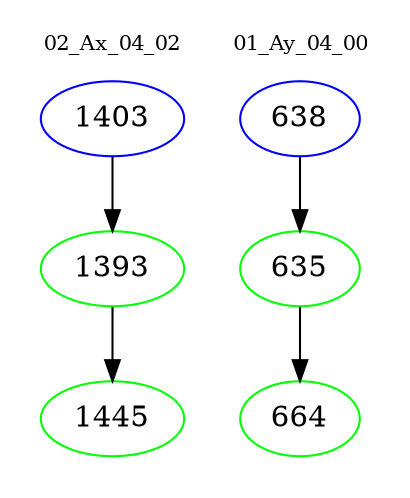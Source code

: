 digraph{
subgraph cluster_0 {
color = white
label = "02_Ax_04_02";
fontsize=10;
T0_1403 [label="1403", color="blue"]
T0_1403 -> T0_1393 [color="black"]
T0_1393 [label="1393", color="green"]
T0_1393 -> T0_1445 [color="black"]
T0_1445 [label="1445", color="green"]
}
subgraph cluster_1 {
color = white
label = "01_Ay_04_00";
fontsize=10;
T1_638 [label="638", color="blue"]
T1_638 -> T1_635 [color="black"]
T1_635 [label="635", color="green"]
T1_635 -> T1_664 [color="black"]
T1_664 [label="664", color="green"]
}
}
